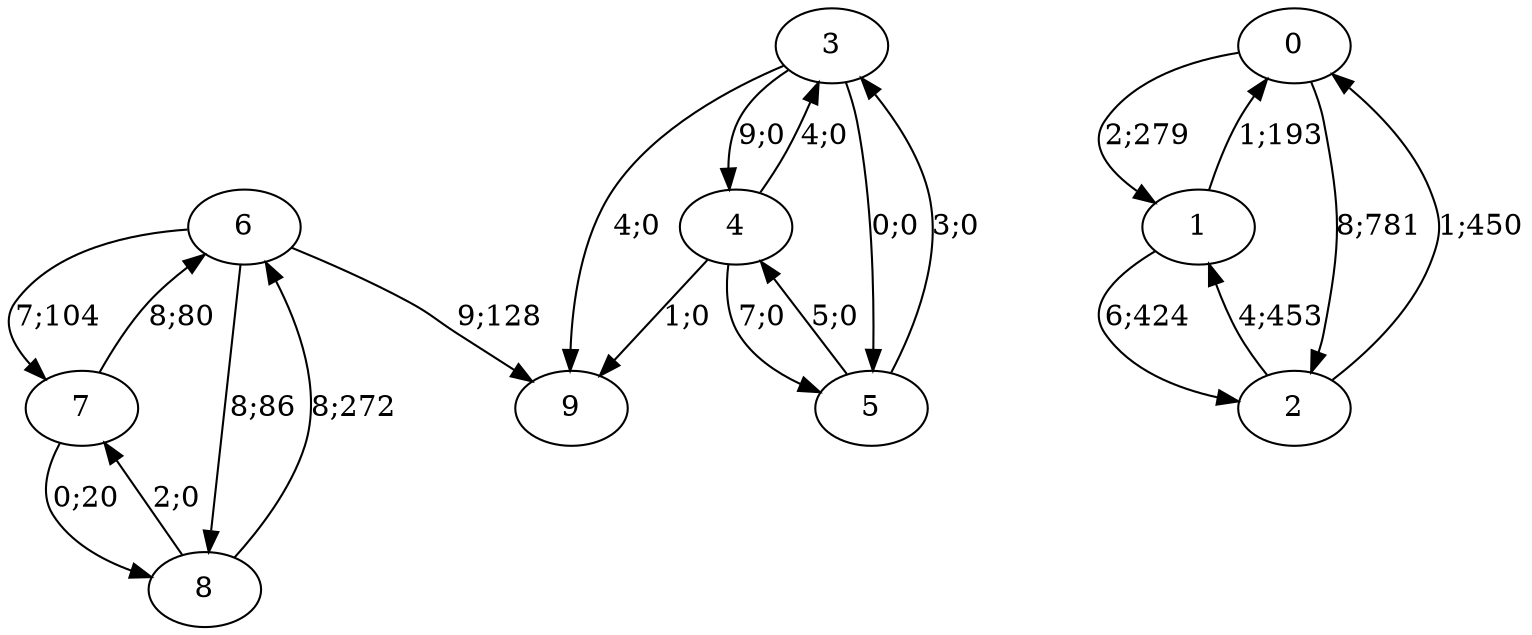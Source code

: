 digraph graph6619 {














6 -> 9 [color=black,label="9;128"]
6 -> 7 [color=black,label="7;104"]
6 -> 8 [color=black,label="8;86"]


7 -> 6 [color=black,label="8;80"]
7 -> 8 [color=black,label="0;20"]


8 -> 6 [color=black,label="8;272"]
8 -> 7 [color=black,label="2;0"]














3 -> 9 [color=black,label="4;0"]
3 -> 4 [color=black,label="9;0"]
3 -> 5 [color=black,label="0;0"]


4 -> 9 [color=black,label="1;0"]
4 -> 3 [color=black,label="4;0"]
4 -> 5 [color=black,label="7;0"]


5 -> 3 [color=black,label="3;0"]
5 -> 4 [color=black,label="5;0"]














0 -> 1 [color=black,label="2;279"]
0 -> 2 [color=black,label="8;781"]


1 -> 0 [color=black,label="1;193"]
1 -> 2 [color=black,label="6;424"]


2 -> 0 [color=black,label="1;450"]
2 -> 1 [color=black,label="4;453"]



















}